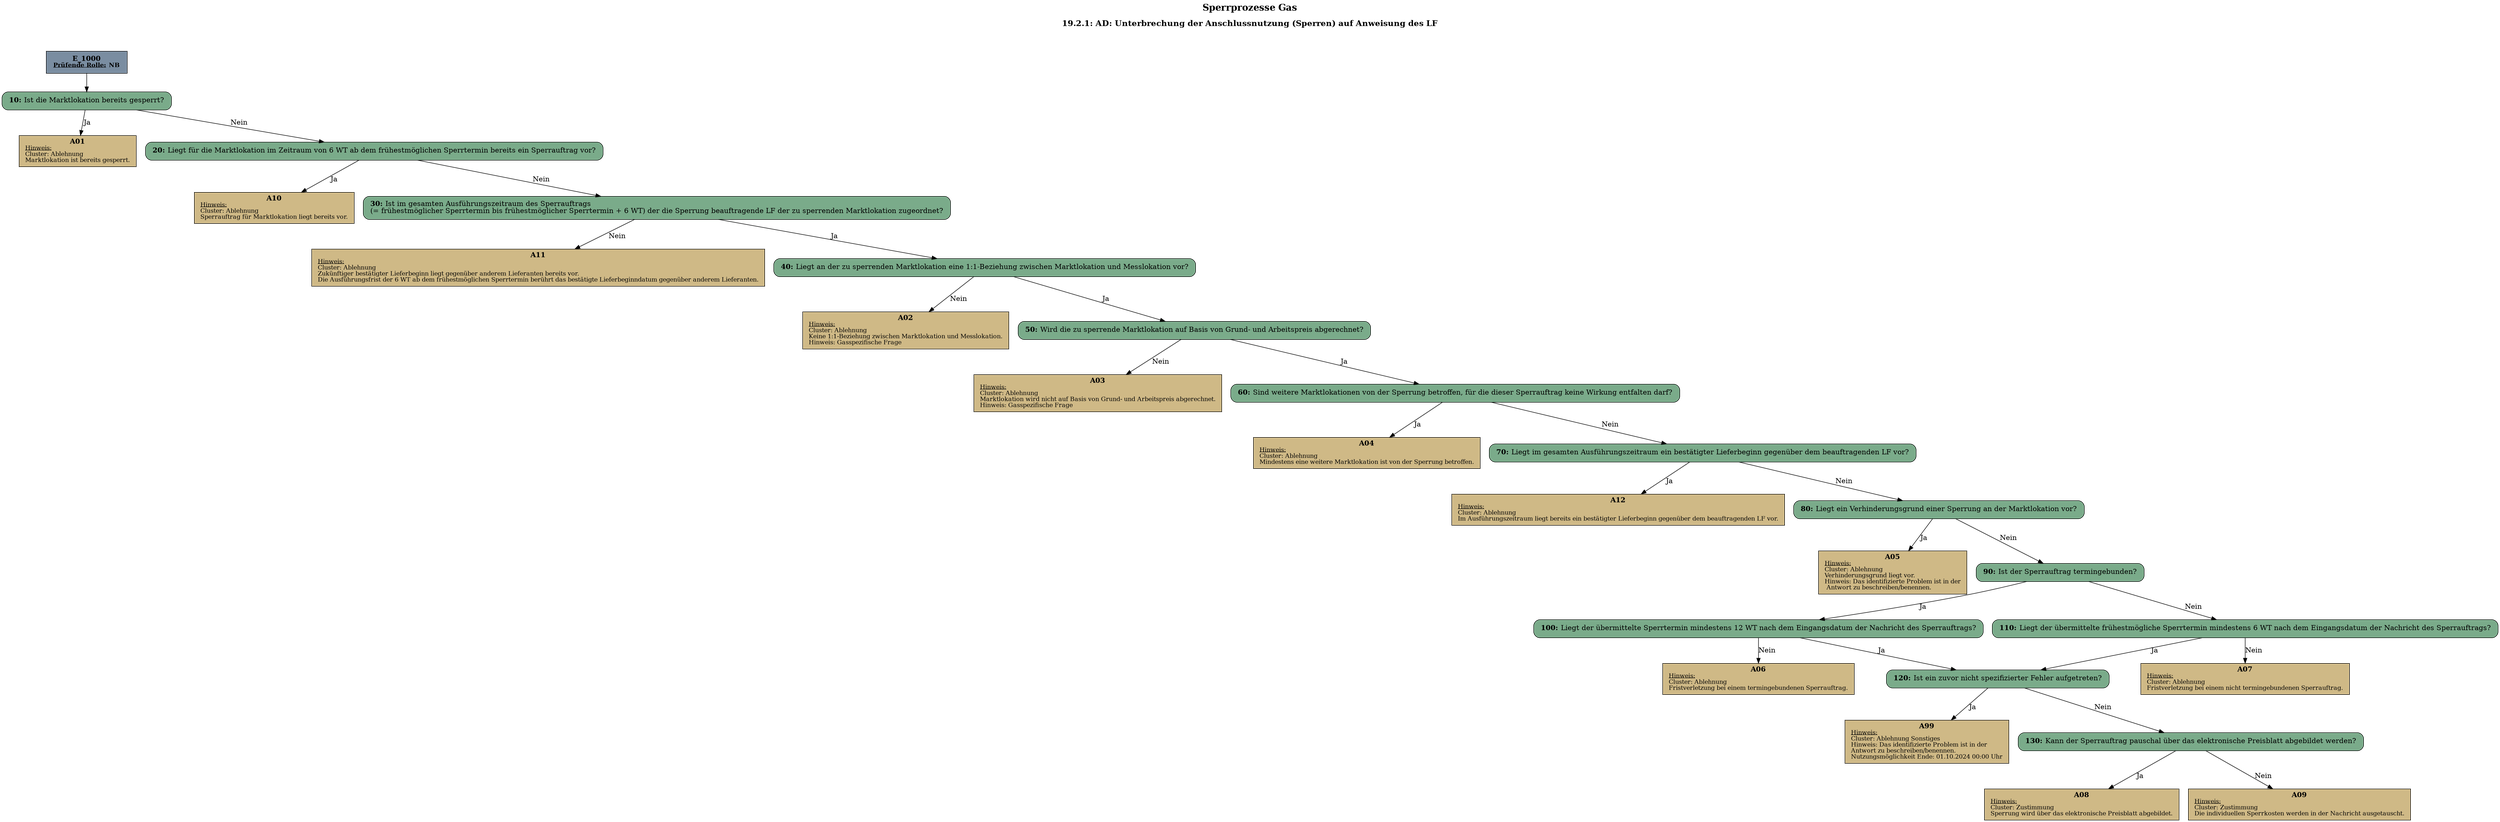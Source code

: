 digraph D {
    labelloc="t";
    label=<<B><FONT POINT-SIZE="18">Sperrprozesse Gas</FONT></B><BR/><BR/><B><FONT POINT-SIZE="16">19.2.1: AD: Unterbrechung der Anschlussnutzung (Sperren) auf Anweisung des LF</FONT></B><BR/><BR/><BR/><BR/>>;
    "Start" [margin="0.2,0.12", shape=box, style=filled, fillcolor="#7a8da1", label=<<B>E_1000</B><BR align="center"/><FONT point-size="12"><B><U>Prüfende Rolle:</U> NB</B></FONT><BR align="center"/>>];
    "10" [margin="0.2,0.12", shape=box, style="filled,rounded", fillcolor="#7aab8a", label=<<B>10: </B>Ist die Marktlokation bereits gesperrt?<BR align="left"/>>];
    "A01" [margin="0.17,0.08", shape=box, style=filled, fillcolor="#cfb986", label=<<B>A01</B><BR align="center"/><FONT point-size="12"><U>Hinweis:</U><BR align="left"/>Cluster: Ablehnung<BR align="left"/>Marktlokation ist bereits gesperrt.<BR align="left"/></FONT>>];
    "20" [margin="0.2,0.12", shape=box, style="filled,rounded", fillcolor="#7aab8a", label=<<B>20: </B>Liegt für die Marktlokation im Zeitraum von 6 WT ab dem frühestmöglichen Sperrtermin bereits ein Sperrauftrag vor?<BR align="left"/>>];
    "A10" [margin="0.17,0.08", shape=box, style=filled, fillcolor="#cfb986", label=<<B>A10</B><BR align="center"/><FONT point-size="12"><U>Hinweis:</U><BR align="left"/>Cluster: Ablehnung<BR align="left"/>Sperrauftrag für Marktlokation liegt bereits vor.<BR align="left"/></FONT>>];
    "30" [margin="0.2,0.12", shape=box, style="filled,rounded", fillcolor="#7aab8a", label=<<B>30: </B>Ist im gesamten Ausführungszeitraum des Sperrauftrags <BR align="left"/>(= frühestmöglicher Sperrtermin bis frühestmöglicher Sperrtermin + 6 WT) der die Sperrung beauftragende LF der zu sperrenden Marktlokation zugeordnet?<BR align="left"/>>];
    "A11" [margin="0.17,0.08", shape=box, style=filled, fillcolor="#cfb986", label=<<B>A11</B><BR align="center"/><FONT point-size="12"><U>Hinweis:</U><BR align="left"/>Cluster: Ablehnung<BR align="left"/>Zukünftiger bestätigter Lieferbeginn liegt gegenüber anderem Lieferanten bereits vor.<BR align="left"/>Die Ausführungsfrist der 6 WT ab dem frühestmöglichen Sperrtermin berührt das bestätigte Lieferbeginndatum gegenüber anderem Lieferanten.<BR align="left"/></FONT>>];
    "40" [margin="0.2,0.12", shape=box, style="filled,rounded", fillcolor="#7aab8a", label=<<B>40: </B>Liegt an der zu sperrenden Marktlokation eine 1:1-Beziehung zwischen Marktlokation und Messlokation vor?<BR align="left"/>>];
    "A02" [margin="0.17,0.08", shape=box, style=filled, fillcolor="#cfb986", label=<<B>A02</B><BR align="center"/><FONT point-size="12"><U>Hinweis:</U><BR align="left"/>Cluster: Ablehnung<BR align="left"/>Keine 1:1-Beziehung zwischen Marktlokation und Messlokation.<BR align="left"/>Hinweis: Gasspezifische Frage<BR align="left"/></FONT>>];
    "50" [margin="0.2,0.12", shape=box, style="filled,rounded", fillcolor="#7aab8a", label=<<B>50: </B>Wird die zu sperrende Marktlokation auf Basis von Grund- und Arbeitspreis abgerechnet?<BR align="left"/>>];
    "A03" [margin="0.17,0.08", shape=box, style=filled, fillcolor="#cfb986", label=<<B>A03</B><BR align="center"/><FONT point-size="12"><U>Hinweis:</U><BR align="left"/>Cluster: Ablehnung<BR align="left"/>Marktlokation wird nicht auf Basis von Grund- und Arbeitspreis abgerechnet.<BR align="left"/>Hinweis: Gasspezifische Frage<BR align="left"/></FONT>>];
    "60" [margin="0.2,0.12", shape=box, style="filled,rounded", fillcolor="#7aab8a", label=<<B>60: </B>Sind weitere Marktlokationen von der Sperrung betroffen, für die dieser Sperrauftrag keine Wirkung entfalten darf?<BR align="left"/>>];
    "A04" [margin="0.17,0.08", shape=box, style=filled, fillcolor="#cfb986", label=<<B>A04</B><BR align="center"/><FONT point-size="12"><U>Hinweis:</U><BR align="left"/>Cluster: Ablehnung<BR align="left"/>Mindestens eine weitere Marktlokation ist von der Sperrung betroffen.<BR align="left"/></FONT>>];
    "70" [margin="0.2,0.12", shape=box, style="filled,rounded", fillcolor="#7aab8a", label=<<B>70: </B>Liegt im gesamten Ausführungszeitraum ein bestätigter Lieferbeginn gegenüber dem beauftragenden LF vor?<BR align="left"/>>];
    "A12" [margin="0.17,0.08", shape=box, style=filled, fillcolor="#cfb986", label=<<B>A12</B><BR align="center"/><FONT point-size="12"><U>Hinweis:</U><BR align="left"/>Cluster: Ablehnung<BR align="left"/>Im Ausführungszeitraum liegt bereits ein bestätigter Lieferbeginn gegenüber dem beauftragenden LF vor.<BR align="left"/></FONT>>];
    "80" [margin="0.2,0.12", shape=box, style="filled,rounded", fillcolor="#7aab8a", label=<<B>80: </B>Liegt ein Verhinderungsgrund einer Sperrung an der Marktlokation vor?<BR align="left"/>>];
    "A05" [margin="0.17,0.08", shape=box, style=filled, fillcolor="#cfb986", label=<<B>A05</B><BR align="center"/><FONT point-size="12"><U>Hinweis:</U><BR align="left"/>Cluster: Ablehnung<BR align="left"/>Verhinderungsgrund liegt vor.<BR align="left"/>Hinweis: Das identifizierte Problem ist in der<BR align="left"/> Antwort zu beschreiben/benennen.<BR align="left"/></FONT>>];
    "90" [margin="0.2,0.12", shape=box, style="filled,rounded", fillcolor="#7aab8a", label=<<B>90: </B>Ist der Sperrauftrag termingebunden?<BR align="left"/>>];
    "100" [margin="0.2,0.12", shape=box, style="filled,rounded", fillcolor="#7aab8a", label=<<B>100: </B>Liegt der übermittelte Sperrtermin mindestens 12 WT nach dem Eingangsdatum der Nachricht des Sperrauftrags?<BR align="left"/>>];
    "A06" [margin="0.17,0.08", shape=box, style=filled, fillcolor="#cfb986", label=<<B>A06</B><BR align="center"/><FONT point-size="12"><U>Hinweis:</U><BR align="left"/>Cluster: Ablehnung<BR align="left"/>Fristverletzung bei einem termingebundenen Sperrauftrag.<BR align="left"/></FONT>>];
    "110" [margin="0.2,0.12", shape=box, style="filled,rounded", fillcolor="#7aab8a", label=<<B>110: </B>Liegt der übermittelte frühestmögliche Sperrtermin mindestens 6 WT nach dem Eingangsdatum der Nachricht des Sperrauftrags?<BR align="left"/>>];
    "A07" [margin="0.17,0.08", shape=box, style=filled, fillcolor="#cfb986", label=<<B>A07</B><BR align="center"/><FONT point-size="12"><U>Hinweis:</U><BR align="left"/>Cluster: Ablehnung<BR align="left"/>Fristverletzung bei einem nicht termingebundenen Sperrauftrag.<BR align="left"/></FONT>>];
    "120" [margin="0.2,0.12", shape=box, style="filled,rounded", fillcolor="#7aab8a", label=<<B>120: </B>Ist ein zuvor nicht spezifizierter Fehler aufgetreten?<BR align="left"/>>];
    "A99" [margin="0.17,0.08", shape=box, style=filled, fillcolor="#cfb986", label=<<B>A99</B><BR align="center"/><FONT point-size="12"><U>Hinweis:</U><BR align="left"/>Cluster: Ablehnung Sonstiges<BR align="left"/>Hinweis: Das identifizierte Problem ist in der <BR align="left"/>Antwort zu beschreiben/benennen.<BR align="left"/>Nutzungsmöglichkeit Ende: 01.10.2024 00:00 Uhr<BR align="left"/></FONT>>];
    "130" [margin="0.2,0.12", shape=box, style="filled,rounded", fillcolor="#7aab8a", label=<<B>130: </B>Kann der Sperrauftrag pauschal über das elektronische Preisblatt abgebildet werden?<BR align="left"/>>];
    "A08" [margin="0.17,0.08", shape=box, style=filled, fillcolor="#cfb986", label=<<B>A08</B><BR align="center"/><FONT point-size="12"><U>Hinweis:</U><BR align="left"/>Cluster: Zustimmung<BR align="left"/>Sperrung wird über das elektronische Preisblatt abgebildet.<BR align="left"/></FONT>>];
    "A09" [margin="0.17,0.08", shape=box, style=filled, fillcolor="#cfb986", label=<<B>A09</B><BR align="center"/><FONT point-size="12"><U>Hinweis:</U><BR align="left"/>Cluster: Zustimmung<BR align="left"/>Die individuellen Sperrkosten werden in der Nachricht ausgetauscht.<BR align="left"/></FONT>>];

    "Start" -> "10";
    "10" -> "A01" [label="Ja"];
    "10" -> "20" [label="Nein"];
    "20" -> "A10" [label="Ja"];
    "20" -> "30" [label="Nein"];
    "30" -> "A11" [label="Nein"];
    "30" -> "40" [label="Ja"];
    "40" -> "A02" [label="Nein"];
    "40" -> "50" [label="Ja"];
    "50" -> "A03" [label="Nein"];
    "50" -> "60" [label="Ja"];
    "60" -> "A04" [label="Ja"];
    "60" -> "70" [label="Nein"];
    "70" -> "A12" [label="Ja"];
    "70" -> "80" [label="Nein"];
    "80" -> "A05" [label="Ja"];
    "80" -> "90" [label="Nein"];
    "90" -> "100" [label="Ja"];
    "90" -> "110" [label="Nein"];
    "100" -> "A06" [label="Nein"];
    "100" -> "120" [label="Ja"];
    "110" -> "A07" [label="Nein"];
    "110" -> "120" [label="Ja"];
    "120" -> "A99" [label="Ja"];
    "120" -> "130" [label="Nein"];
    "130" -> "A08" [label="Ja"];
    "130" -> "A09" [label="Nein"];

    bgcolor="transparent";
}